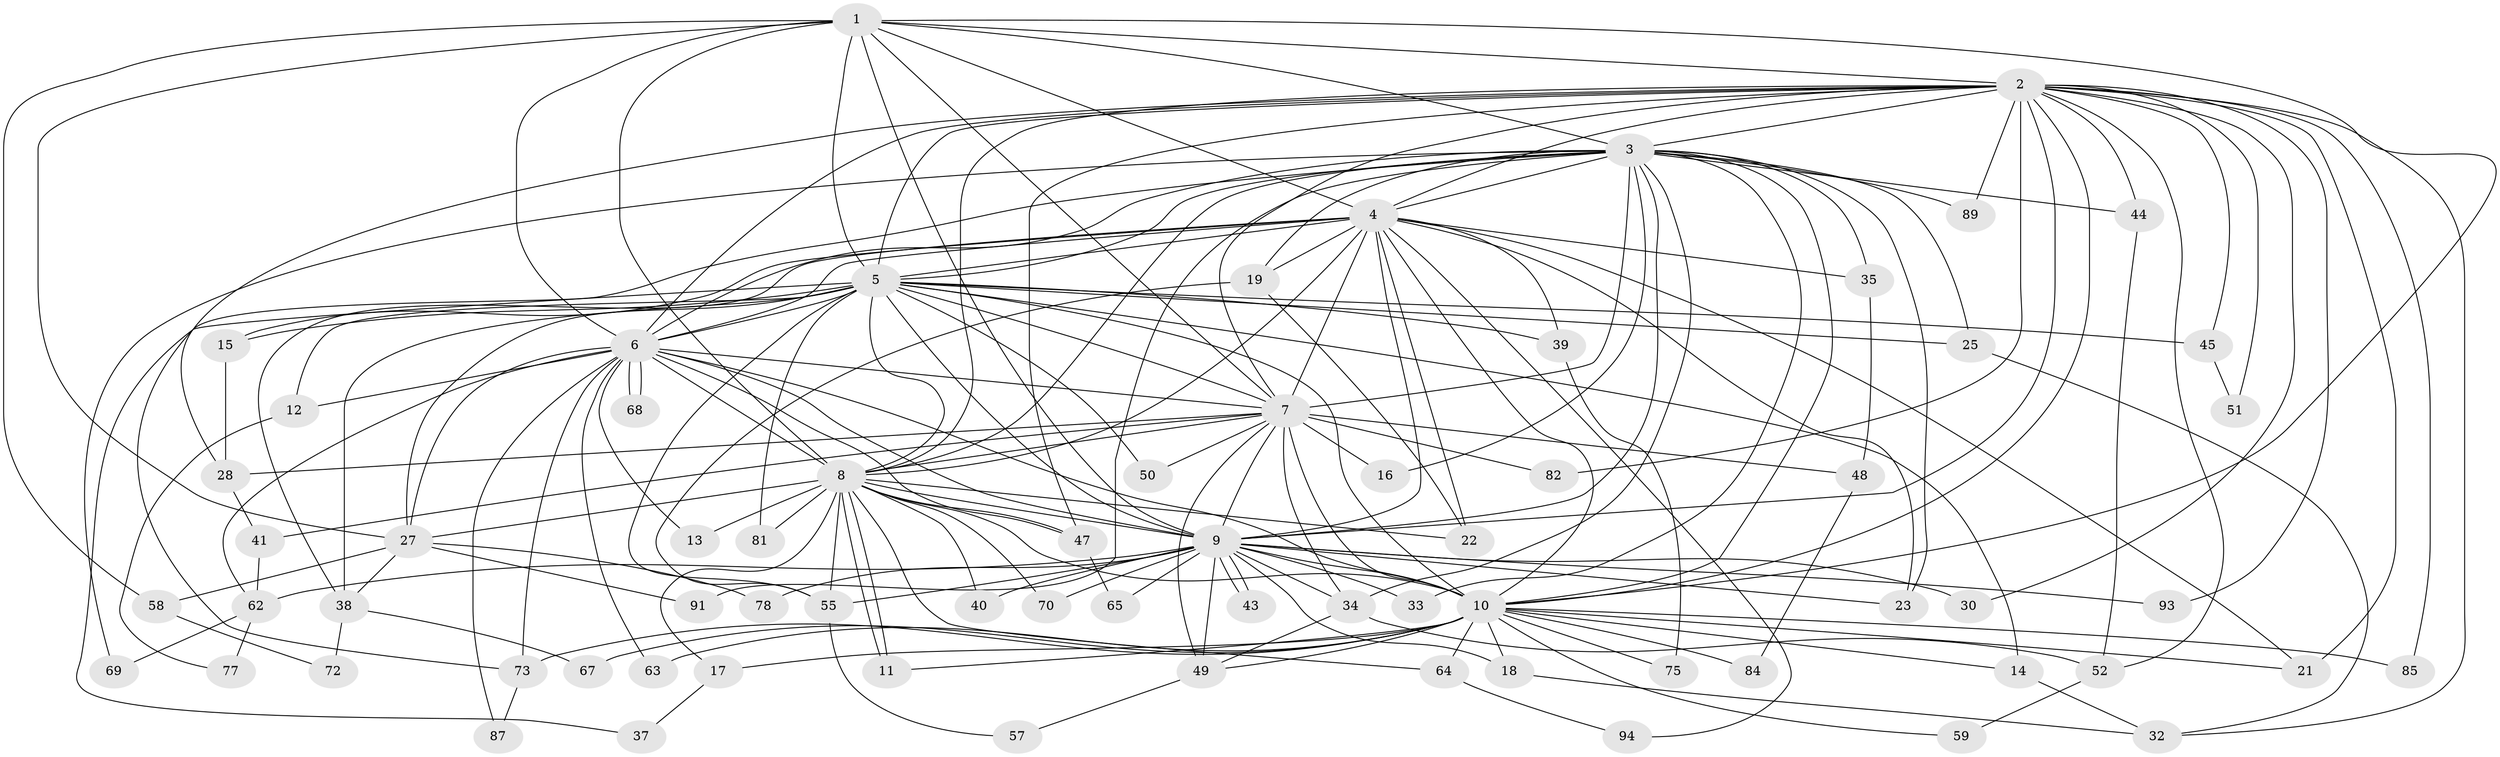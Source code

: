 // Generated by graph-tools (version 1.1) at 2025/23/03/03/25 07:23:44]
// undirected, 70 vertices, 184 edges
graph export_dot {
graph [start="1"]
  node [color=gray90,style=filled];
  1;
  2 [super="+90"];
  3 [super="+83"];
  4 [super="+26"];
  5 [super="+42"];
  6 [super="+92"];
  7 [super="+20"];
  8 [super="+80"];
  9 [super="+95"];
  10 [super="+24"];
  11 [super="+88"];
  12;
  13;
  14;
  15;
  16;
  17;
  18;
  19 [super="+56"];
  21 [super="+46"];
  22 [super="+60"];
  23 [super="+54"];
  25 [super="+74"];
  27 [super="+29"];
  28 [super="+31"];
  30;
  32 [super="+61"];
  33;
  34 [super="+36"];
  35;
  37;
  38 [super="+86"];
  39;
  40;
  41;
  43;
  44;
  45;
  47;
  48;
  49 [super="+53"];
  50;
  51;
  52 [super="+66"];
  55 [super="+71"];
  57;
  58;
  59;
  62 [super="+79"];
  63;
  64;
  65;
  67;
  68;
  69;
  70;
  72;
  73 [super="+76"];
  75;
  77;
  78;
  81;
  82;
  84;
  85;
  87;
  89;
  91;
  93;
  94;
  1 -- 2;
  1 -- 3;
  1 -- 4;
  1 -- 5;
  1 -- 6;
  1 -- 7;
  1 -- 8;
  1 -- 9;
  1 -- 10;
  1 -- 27;
  1 -- 58;
  2 -- 3;
  2 -- 4 [weight=2];
  2 -- 5;
  2 -- 6;
  2 -- 7;
  2 -- 8;
  2 -- 9;
  2 -- 10;
  2 -- 21;
  2 -- 28;
  2 -- 30;
  2 -- 32;
  2 -- 44;
  2 -- 45;
  2 -- 47;
  2 -- 51;
  2 -- 52;
  2 -- 82;
  2 -- 85;
  2 -- 89;
  2 -- 93;
  3 -- 4;
  3 -- 5;
  3 -- 6;
  3 -- 7;
  3 -- 8;
  3 -- 9;
  3 -- 10;
  3 -- 16;
  3 -- 19 [weight=2];
  3 -- 23;
  3 -- 25;
  3 -- 33;
  3 -- 34;
  3 -- 35;
  3 -- 44;
  3 -- 69;
  3 -- 73;
  3 -- 89;
  3 -- 91;
  4 -- 5;
  4 -- 6;
  4 -- 7 [weight=2];
  4 -- 8;
  4 -- 9 [weight=2];
  4 -- 10;
  4 -- 15;
  4 -- 19;
  4 -- 21;
  4 -- 22;
  4 -- 35;
  4 -- 38;
  4 -- 39;
  4 -- 94;
  4 -- 23;
  5 -- 6;
  5 -- 7;
  5 -- 8;
  5 -- 9;
  5 -- 10;
  5 -- 12;
  5 -- 14;
  5 -- 15;
  5 -- 25;
  5 -- 37;
  5 -- 39;
  5 -- 45;
  5 -- 81;
  5 -- 50;
  5 -- 27;
  5 -- 38;
  5 -- 55;
  6 -- 7;
  6 -- 8;
  6 -- 9;
  6 -- 10 [weight=2];
  6 -- 12;
  6 -- 13;
  6 -- 27;
  6 -- 62;
  6 -- 63;
  6 -- 68;
  6 -- 68;
  6 -- 73;
  6 -- 87;
  6 -- 47;
  7 -- 8;
  7 -- 9;
  7 -- 10;
  7 -- 16;
  7 -- 28;
  7 -- 34;
  7 -- 41;
  7 -- 48;
  7 -- 49;
  7 -- 50;
  7 -- 82;
  8 -- 9;
  8 -- 10;
  8 -- 11;
  8 -- 11;
  8 -- 13;
  8 -- 17;
  8 -- 22;
  8 -- 40 [weight=2];
  8 -- 47;
  8 -- 55;
  8 -- 64;
  8 -- 70;
  8 -- 81;
  8 -- 27;
  9 -- 10;
  9 -- 18;
  9 -- 23;
  9 -- 30;
  9 -- 33;
  9 -- 40;
  9 -- 43;
  9 -- 43;
  9 -- 55;
  9 -- 62;
  9 -- 65;
  9 -- 70;
  9 -- 78;
  9 -- 93;
  9 -- 49;
  9 -- 34;
  10 -- 14;
  10 -- 17;
  10 -- 18;
  10 -- 49;
  10 -- 59;
  10 -- 63;
  10 -- 64;
  10 -- 75;
  10 -- 84;
  10 -- 85;
  10 -- 73;
  10 -- 67;
  10 -- 21;
  10 -- 11;
  12 -- 77;
  14 -- 32;
  15 -- 28;
  17 -- 37;
  18 -- 32;
  19 -- 55;
  19 -- 22;
  25 -- 32;
  27 -- 38;
  27 -- 78;
  27 -- 91;
  27 -- 58;
  28 -- 41;
  34 -- 52;
  34 -- 49;
  35 -- 48;
  38 -- 67;
  38 -- 72;
  39 -- 75;
  41 -- 62;
  44 -- 52;
  45 -- 51;
  47 -- 65;
  48 -- 84;
  49 -- 57;
  52 -- 59;
  55 -- 57;
  58 -- 72;
  62 -- 69;
  62 -- 77;
  64 -- 94;
  73 -- 87;
}
